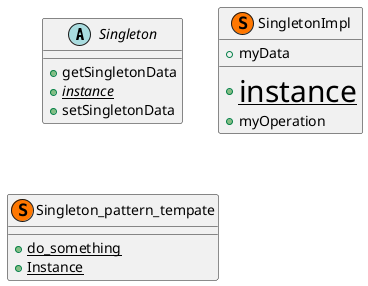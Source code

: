 {
  "sha1": "59edulvvsbbvrgpmgxm05rrz2y71ywp",
  "insertion": {
    "when": "2024-05-30T20:48:20.690Z",
    "user": "plantuml@gmail.com"
  }
}
@startuml

        abstract class Singleton {
            __
            {method} + getSingletonData
            {method}{abstract}{static} + instance
            {method} + setSingletonData
        }
        class SingletonImpl <<(S,#FF7700)>> {
            {field} + myData
            __
            {method}{static} + <size:30>instance
            {method} + myOperation
        }
        class Singleton_pattern_tempate <<(S,#FF7700)>> {
            __
            {method}{static} + do_something
            {method}{static} + Instance
        }

@enduml

